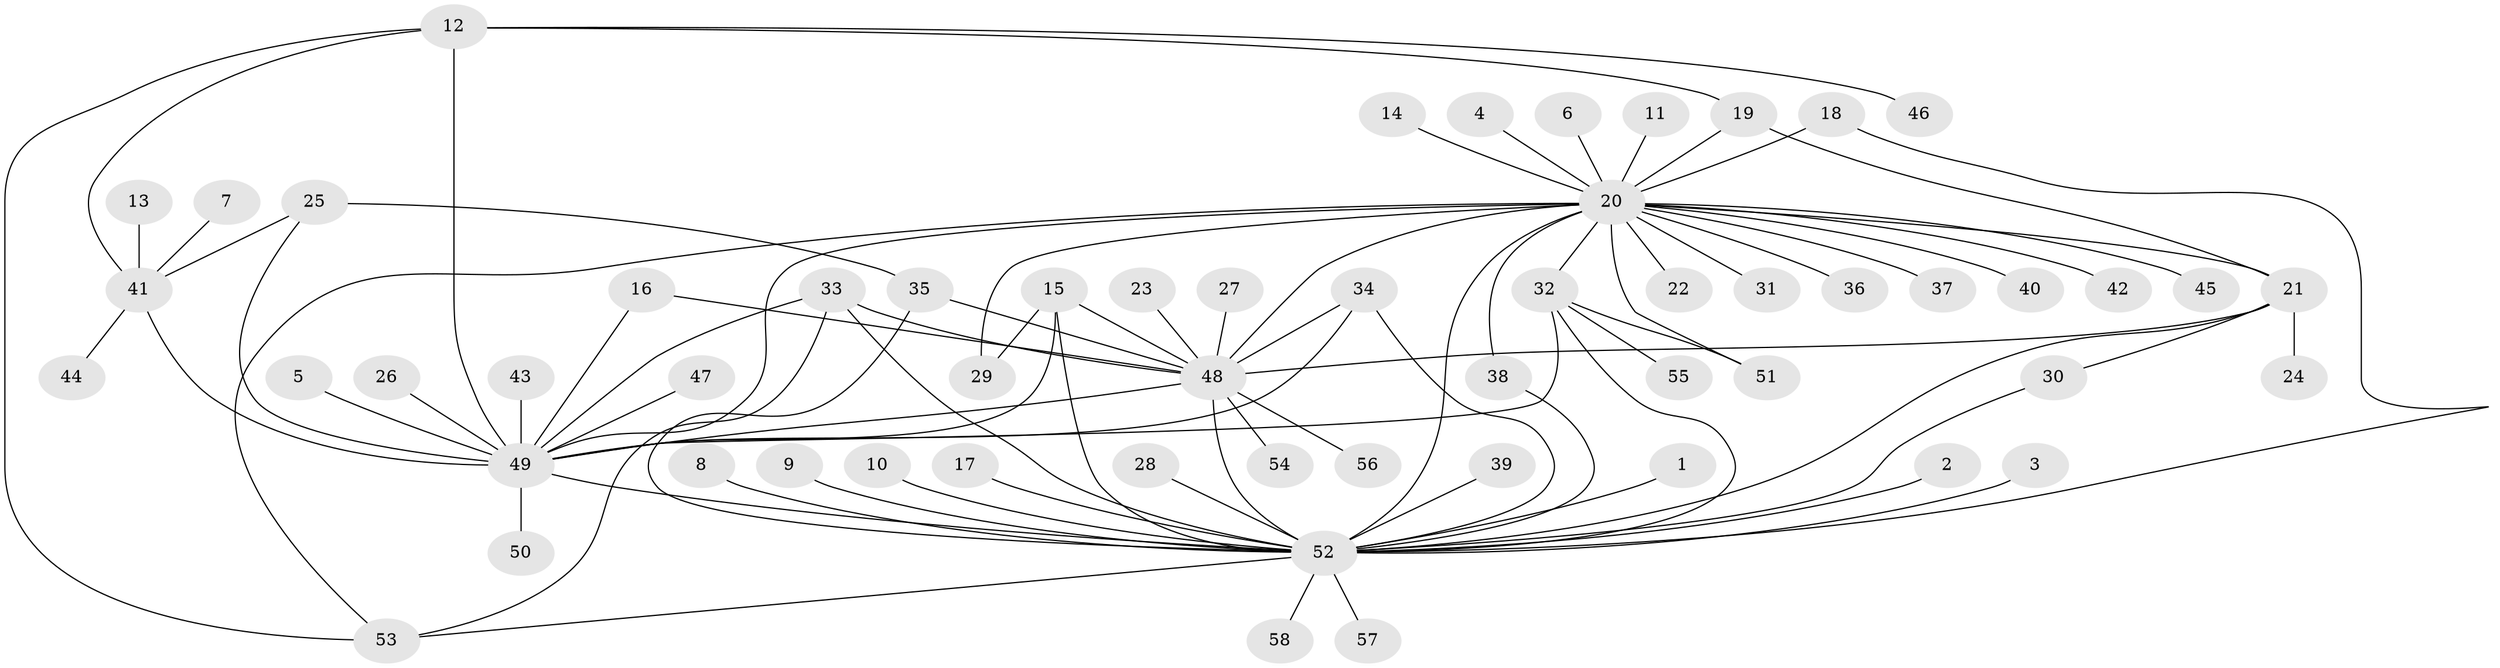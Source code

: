 // original degree distribution, {1: 0.5344827586206896, 28: 0.008620689655172414, 15: 0.008620689655172414, 3: 0.11206896551724138, 7: 0.008620689655172414, 13: 0.017241379310344827, 5: 0.04310344827586207, 4: 0.06896551724137931, 6: 0.017241379310344827, 10: 0.008620689655172414, 2: 0.16379310344827586, 8: 0.008620689655172414}
// Generated by graph-tools (version 1.1) at 2025/49/03/09/25 03:49:54]
// undirected, 58 vertices, 85 edges
graph export_dot {
graph [start="1"]
  node [color=gray90,style=filled];
  1;
  2;
  3;
  4;
  5;
  6;
  7;
  8;
  9;
  10;
  11;
  12;
  13;
  14;
  15;
  16;
  17;
  18;
  19;
  20;
  21;
  22;
  23;
  24;
  25;
  26;
  27;
  28;
  29;
  30;
  31;
  32;
  33;
  34;
  35;
  36;
  37;
  38;
  39;
  40;
  41;
  42;
  43;
  44;
  45;
  46;
  47;
  48;
  49;
  50;
  51;
  52;
  53;
  54;
  55;
  56;
  57;
  58;
  1 -- 52 [weight=1.0];
  2 -- 52 [weight=1.0];
  3 -- 52 [weight=1.0];
  4 -- 20 [weight=1.0];
  5 -- 49 [weight=1.0];
  6 -- 20 [weight=1.0];
  7 -- 41 [weight=1.0];
  8 -- 52 [weight=1.0];
  9 -- 52 [weight=1.0];
  10 -- 52 [weight=1.0];
  11 -- 20 [weight=1.0];
  12 -- 19 [weight=1.0];
  12 -- 41 [weight=1.0];
  12 -- 46 [weight=1.0];
  12 -- 49 [weight=1.0];
  12 -- 53 [weight=1.0];
  13 -- 41 [weight=1.0];
  14 -- 20 [weight=1.0];
  15 -- 29 [weight=1.0];
  15 -- 48 [weight=1.0];
  15 -- 49 [weight=1.0];
  15 -- 52 [weight=1.0];
  16 -- 48 [weight=1.0];
  16 -- 49 [weight=1.0];
  17 -- 52 [weight=1.0];
  18 -- 20 [weight=1.0];
  18 -- 52 [weight=1.0];
  19 -- 20 [weight=1.0];
  19 -- 21 [weight=1.0];
  20 -- 21 [weight=1.0];
  20 -- 22 [weight=1.0];
  20 -- 29 [weight=1.0];
  20 -- 31 [weight=1.0];
  20 -- 32 [weight=2.0];
  20 -- 36 [weight=1.0];
  20 -- 37 [weight=1.0];
  20 -- 38 [weight=1.0];
  20 -- 40 [weight=1.0];
  20 -- 42 [weight=1.0];
  20 -- 45 [weight=1.0];
  20 -- 48 [weight=1.0];
  20 -- 49 [weight=1.0];
  20 -- 51 [weight=1.0];
  20 -- 52 [weight=1.0];
  20 -- 53 [weight=1.0];
  21 -- 24 [weight=1.0];
  21 -- 30 [weight=1.0];
  21 -- 48 [weight=1.0];
  21 -- 52 [weight=2.0];
  23 -- 48 [weight=1.0];
  25 -- 35 [weight=1.0];
  25 -- 41 [weight=1.0];
  25 -- 49 [weight=1.0];
  26 -- 49 [weight=1.0];
  27 -- 48 [weight=1.0];
  28 -- 52 [weight=1.0];
  30 -- 52 [weight=1.0];
  32 -- 49 [weight=2.0];
  32 -- 51 [weight=1.0];
  32 -- 52 [weight=1.0];
  32 -- 55 [weight=1.0];
  33 -- 48 [weight=1.0];
  33 -- 49 [weight=1.0];
  33 -- 52 [weight=1.0];
  33 -- 53 [weight=1.0];
  34 -- 48 [weight=1.0];
  34 -- 49 [weight=1.0];
  34 -- 52 [weight=1.0];
  35 -- 48 [weight=1.0];
  35 -- 52 [weight=1.0];
  38 -- 52 [weight=1.0];
  39 -- 52 [weight=1.0];
  41 -- 44 [weight=1.0];
  41 -- 49 [weight=1.0];
  43 -- 49 [weight=1.0];
  47 -- 49 [weight=1.0];
  48 -- 49 [weight=1.0];
  48 -- 52 [weight=1.0];
  48 -- 54 [weight=1.0];
  48 -- 56 [weight=1.0];
  49 -- 50 [weight=1.0];
  49 -- 52 [weight=2.0];
  52 -- 53 [weight=1.0];
  52 -- 57 [weight=1.0];
  52 -- 58 [weight=1.0];
}
